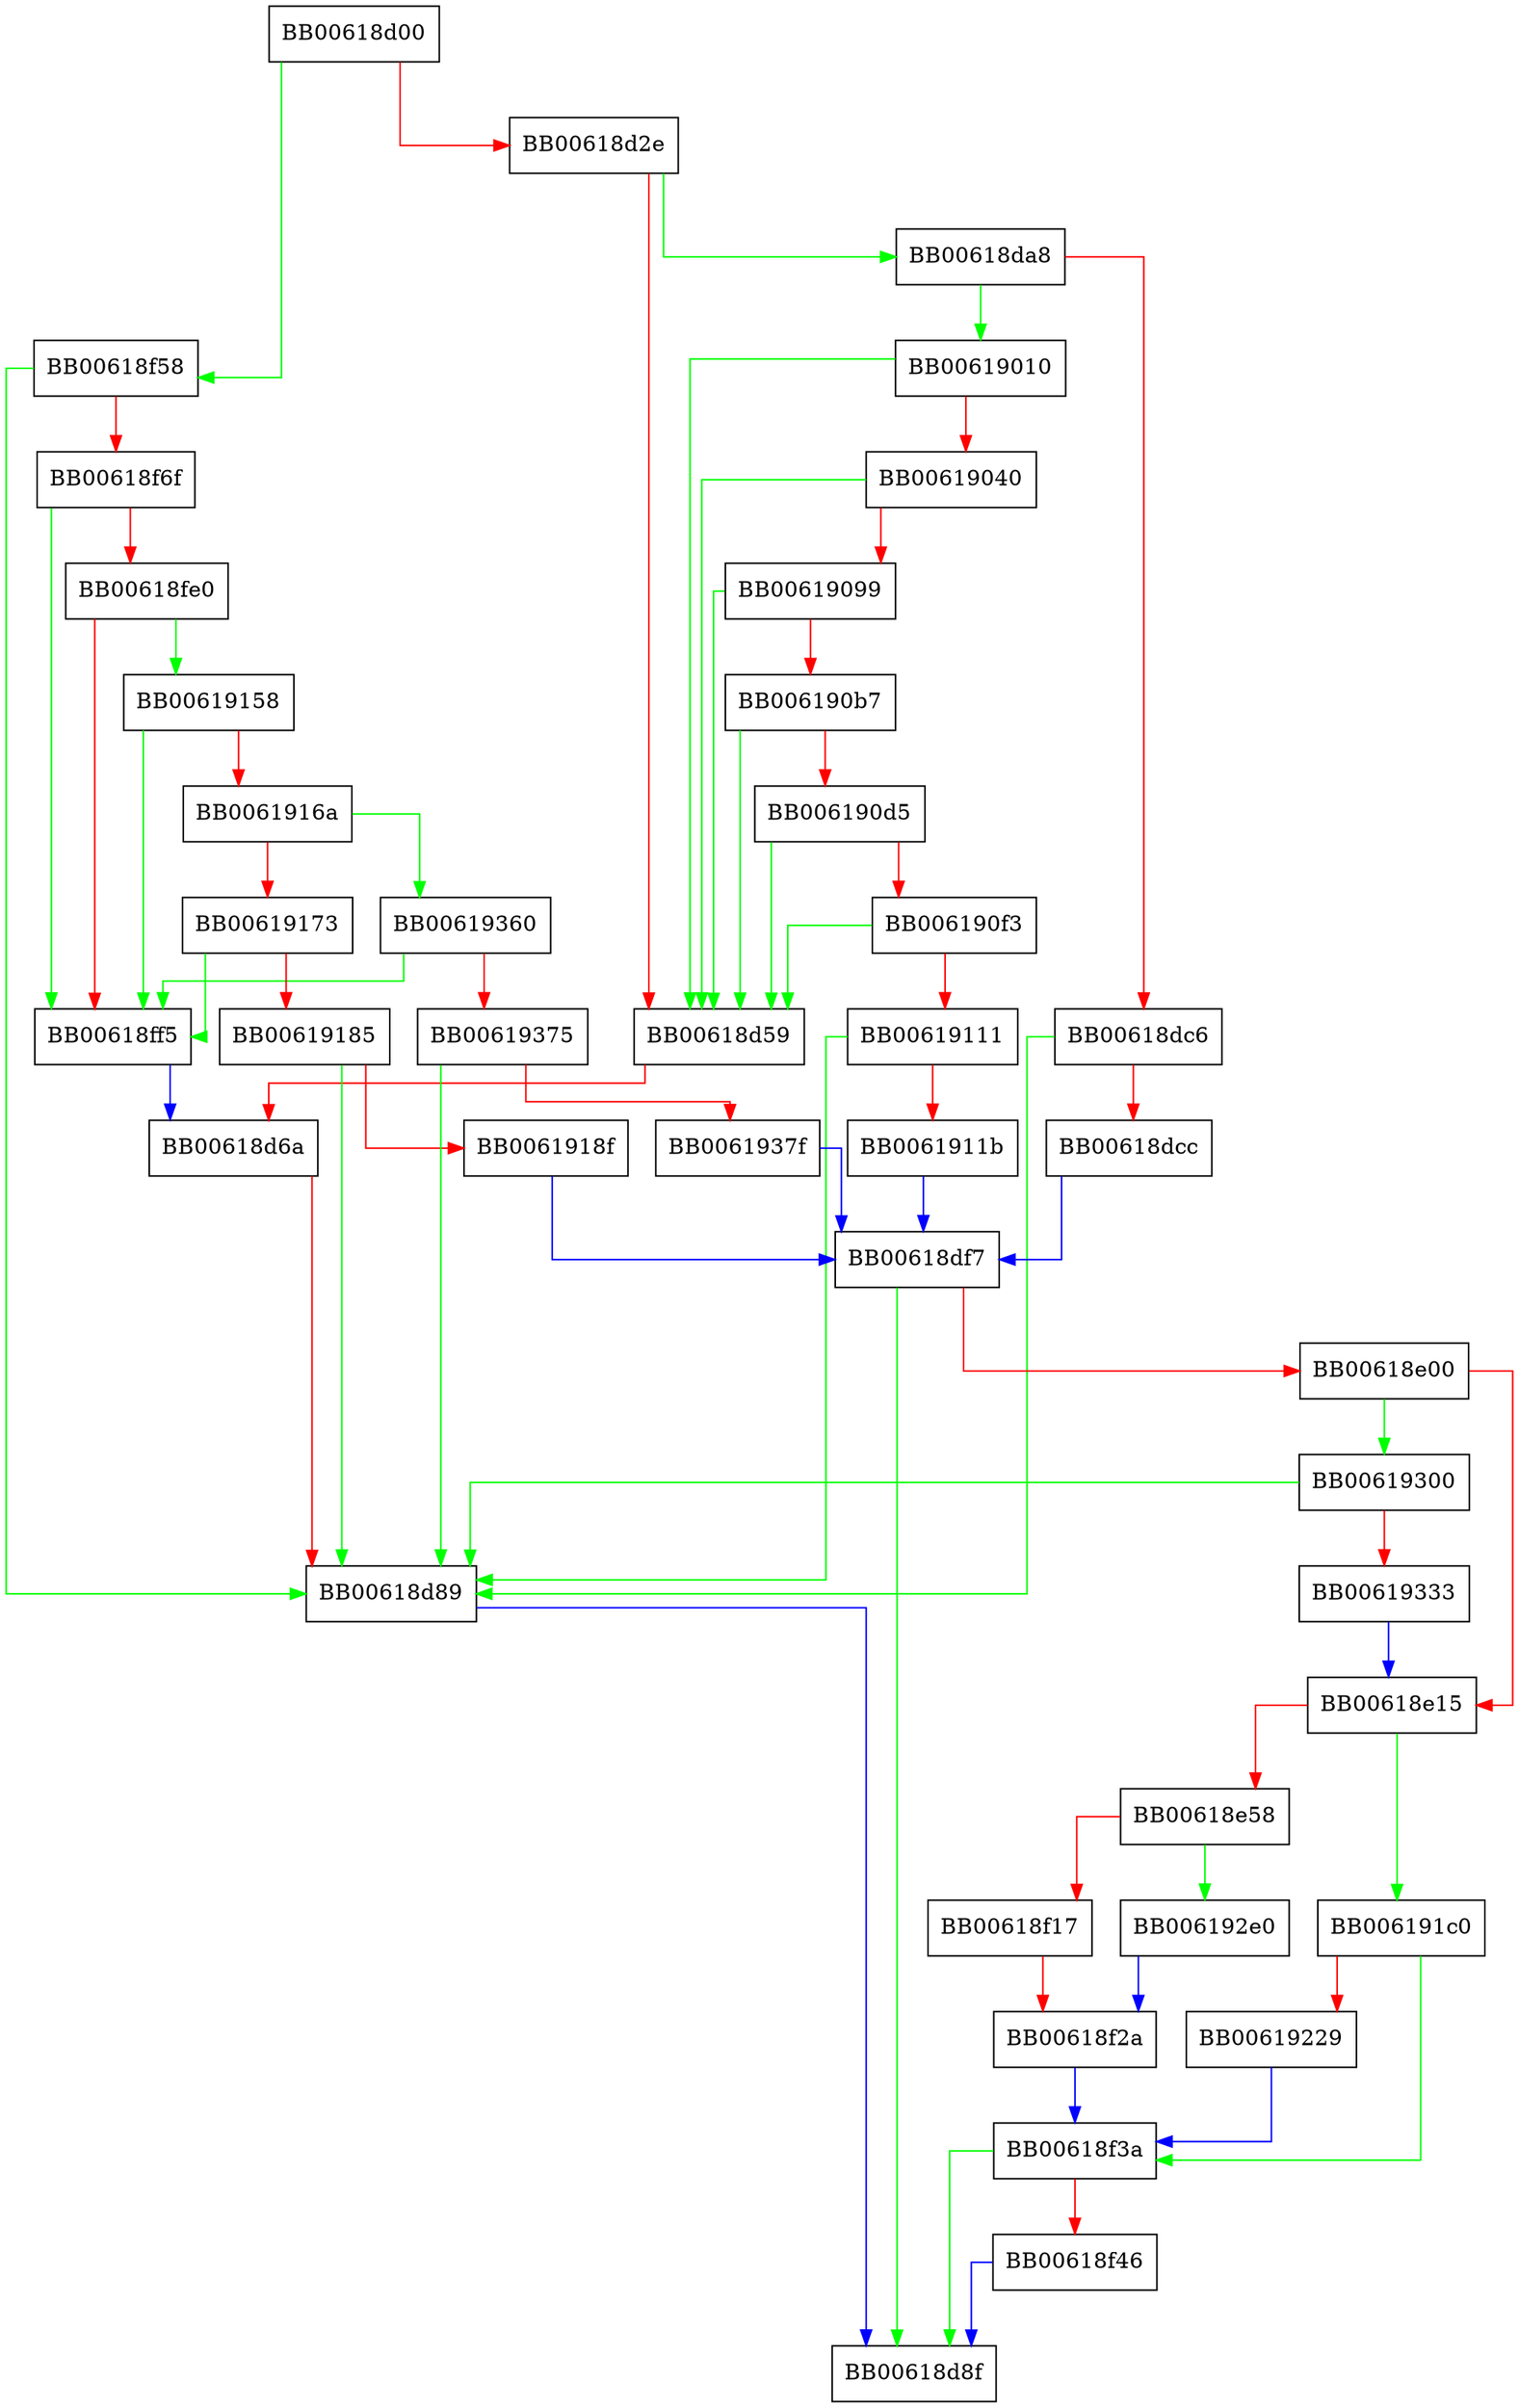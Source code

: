 digraph do_i2b {
  node [shape="box"];
  graph [splines=ortho];
  BB00618d00 -> BB00618f58 [color="green"];
  BB00618d00 -> BB00618d2e [color="red"];
  BB00618d2e -> BB00618da8 [color="green"];
  BB00618d2e -> BB00618d59 [color="red"];
  BB00618d59 -> BB00618d6a [color="red"];
  BB00618d6a -> BB00618d89 [color="red"];
  BB00618d89 -> BB00618d8f [color="blue"];
  BB00618da8 -> BB00619010 [color="green"];
  BB00618da8 -> BB00618dc6 [color="red"];
  BB00618dc6 -> BB00618d89 [color="green"];
  BB00618dc6 -> BB00618dcc [color="red"];
  BB00618dcc -> BB00618df7 [color="blue"];
  BB00618df7 -> BB00618d8f [color="green"];
  BB00618df7 -> BB00618e00 [color="red"];
  BB00618e00 -> BB00619300 [color="green"];
  BB00618e00 -> BB00618e15 [color="red"];
  BB00618e15 -> BB006191c0 [color="green"];
  BB00618e15 -> BB00618e58 [color="red"];
  BB00618e58 -> BB006192e0 [color="green"];
  BB00618e58 -> BB00618f17 [color="red"];
  BB00618f17 -> BB00618f2a [color="red"];
  BB00618f2a -> BB00618f3a [color="blue"];
  BB00618f3a -> BB00618d8f [color="green"];
  BB00618f3a -> BB00618f46 [color="red"];
  BB00618f46 -> BB00618d8f [color="blue"];
  BB00618f58 -> BB00618d89 [color="green"];
  BB00618f58 -> BB00618f6f [color="red"];
  BB00618f6f -> BB00618ff5 [color="green"];
  BB00618f6f -> BB00618fe0 [color="red"];
  BB00618fe0 -> BB00619158 [color="green"];
  BB00618fe0 -> BB00618ff5 [color="red"];
  BB00618ff5 -> BB00618d6a [color="blue"];
  BB00619010 -> BB00618d59 [color="green"];
  BB00619010 -> BB00619040 [color="red"];
  BB00619040 -> BB00618d59 [color="green"];
  BB00619040 -> BB00619099 [color="red"];
  BB00619099 -> BB00618d59 [color="green"];
  BB00619099 -> BB006190b7 [color="red"];
  BB006190b7 -> BB00618d59 [color="green"];
  BB006190b7 -> BB006190d5 [color="red"];
  BB006190d5 -> BB00618d59 [color="green"];
  BB006190d5 -> BB006190f3 [color="red"];
  BB006190f3 -> BB00618d59 [color="green"];
  BB006190f3 -> BB00619111 [color="red"];
  BB00619111 -> BB00618d89 [color="green"];
  BB00619111 -> BB0061911b [color="red"];
  BB0061911b -> BB00618df7 [color="blue"];
  BB00619158 -> BB00618ff5 [color="green"];
  BB00619158 -> BB0061916a [color="red"];
  BB0061916a -> BB00619360 [color="green"];
  BB0061916a -> BB00619173 [color="red"];
  BB00619173 -> BB00618ff5 [color="green"];
  BB00619173 -> BB00619185 [color="red"];
  BB00619185 -> BB00618d89 [color="green"];
  BB00619185 -> BB0061918f [color="red"];
  BB0061918f -> BB00618df7 [color="blue"];
  BB006191c0 -> BB00618f3a [color="green"];
  BB006191c0 -> BB00619229 [color="red"];
  BB00619229 -> BB00618f3a [color="blue"];
  BB006192e0 -> BB00618f2a [color="blue"];
  BB00619300 -> BB00618d89 [color="green"];
  BB00619300 -> BB00619333 [color="red"];
  BB00619333 -> BB00618e15 [color="blue"];
  BB00619360 -> BB00618ff5 [color="green"];
  BB00619360 -> BB00619375 [color="red"];
  BB00619375 -> BB00618d89 [color="green"];
  BB00619375 -> BB0061937f [color="red"];
  BB0061937f -> BB00618df7 [color="blue"];
}